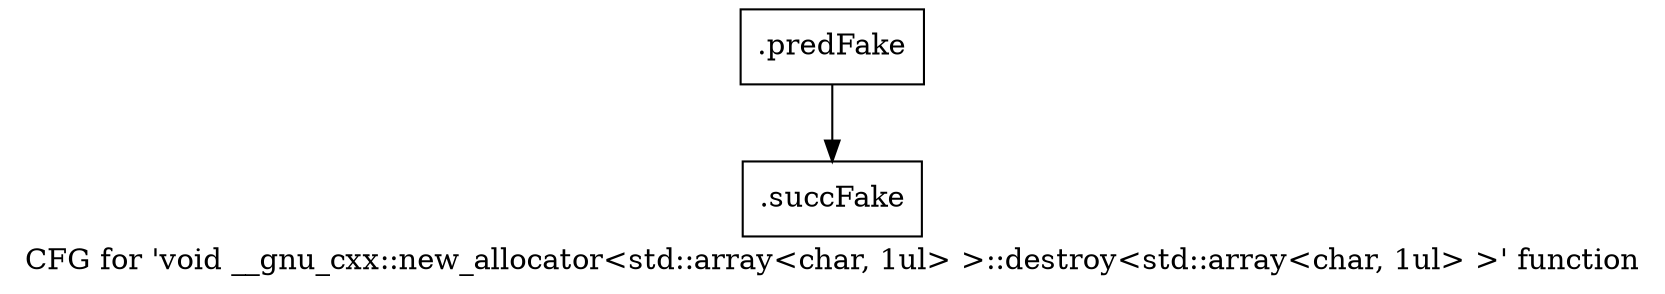 digraph "CFG for 'void __gnu_cxx::new_allocator\<std::array\<char, 1ul\> \>::destroy\<std::array\<char, 1ul\> \>' function" {
	label="CFG for 'void __gnu_cxx::new_allocator\<std::array\<char, 1ul\> \>::destroy\<std::array\<char, 1ul\> \>' function";

	Node0x50f45f0 [shape=record,filename="",linenumber="",label="{.predFake}"];
	Node0x50f45f0 -> Node0x509a190[ callList="" memoryops="" filename="/home/akhilkushe/Xilinx/Vitis_HLS/2021.2/tps/lnx64/gcc-6.2.0/lib/gcc/x86_64-pc-linux-gnu/6.2.0/../../../../include/c++/6.2.0/ext/new_allocator.h" execusionnum="5"];
	Node0x509a190 [shape=record,filename="/home/akhilkushe/Xilinx/Vitis_HLS/2021.2/tps/lnx64/gcc-6.2.0/lib/gcc/x86_64-pc-linux-gnu/6.2.0/../../../../include/c++/6.2.0/ext/new_allocator.h",linenumber="124",label="{.succFake}"];
}
